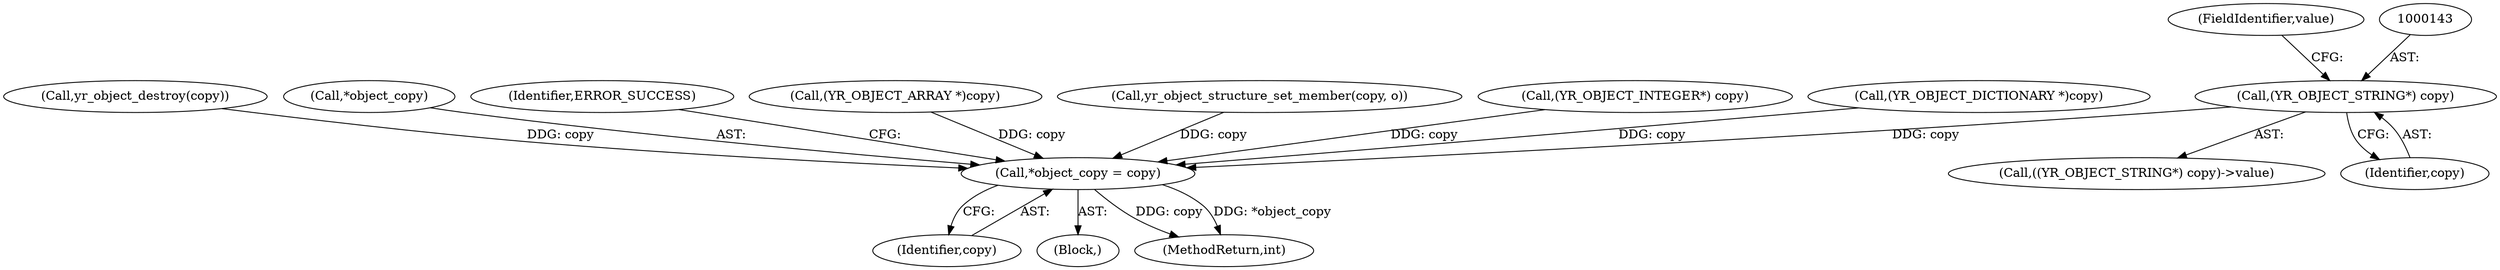 digraph "1_yara_053e67e3ec81cc9268ce30eaf0d6663d8639ed1e_0@del" {
"1000142" [label="(Call,(YR_OBJECT_STRING*) copy)"];
"1000262" [label="(Call,*object_copy = copy)"];
"1000168" [label="(Call,yr_object_destroy(copy))"];
"1000145" [label="(FieldIdentifier,value)"];
"1000262" [label="(Call,*object_copy = copy)"];
"1000265" [label="(Identifier,copy)"];
"1000141" [label="(Call,((YR_OBJECT_STRING*) copy)->value)"];
"1000103" [label="(Block,)"];
"1000263" [label="(Call,*object_copy)"];
"1000267" [label="(Identifier,ERROR_SUCCESS)"];
"1000142" [label="(Call,(YR_OBJECT_STRING*) copy)"];
"1000236" [label="(Call,(YR_OBJECT_ARRAY *)copy)"];
"1000144" [label="(Identifier,copy)"];
"1000214" [label="(Call,yr_object_structure_set_member(copy, o))"];
"1000133" [label="(Call,(YR_OBJECT_INTEGER*) copy)"];
"1000253" [label="(Call,(YR_OBJECT_DICTIONARY *)copy)"];
"1000268" [label="(MethodReturn,int)"];
"1000142" -> "1000141"  [label="AST: "];
"1000142" -> "1000144"  [label="CFG: "];
"1000143" -> "1000142"  [label="AST: "];
"1000144" -> "1000142"  [label="AST: "];
"1000145" -> "1000142"  [label="CFG: "];
"1000142" -> "1000262"  [label="DDG: copy"];
"1000262" -> "1000103"  [label="AST: "];
"1000262" -> "1000265"  [label="CFG: "];
"1000263" -> "1000262"  [label="AST: "];
"1000265" -> "1000262"  [label="AST: "];
"1000267" -> "1000262"  [label="CFG: "];
"1000262" -> "1000268"  [label="DDG: copy"];
"1000262" -> "1000268"  [label="DDG: *object_copy"];
"1000168" -> "1000262"  [label="DDG: copy"];
"1000253" -> "1000262"  [label="DDG: copy"];
"1000236" -> "1000262"  [label="DDG: copy"];
"1000133" -> "1000262"  [label="DDG: copy"];
"1000214" -> "1000262"  [label="DDG: copy"];
}
